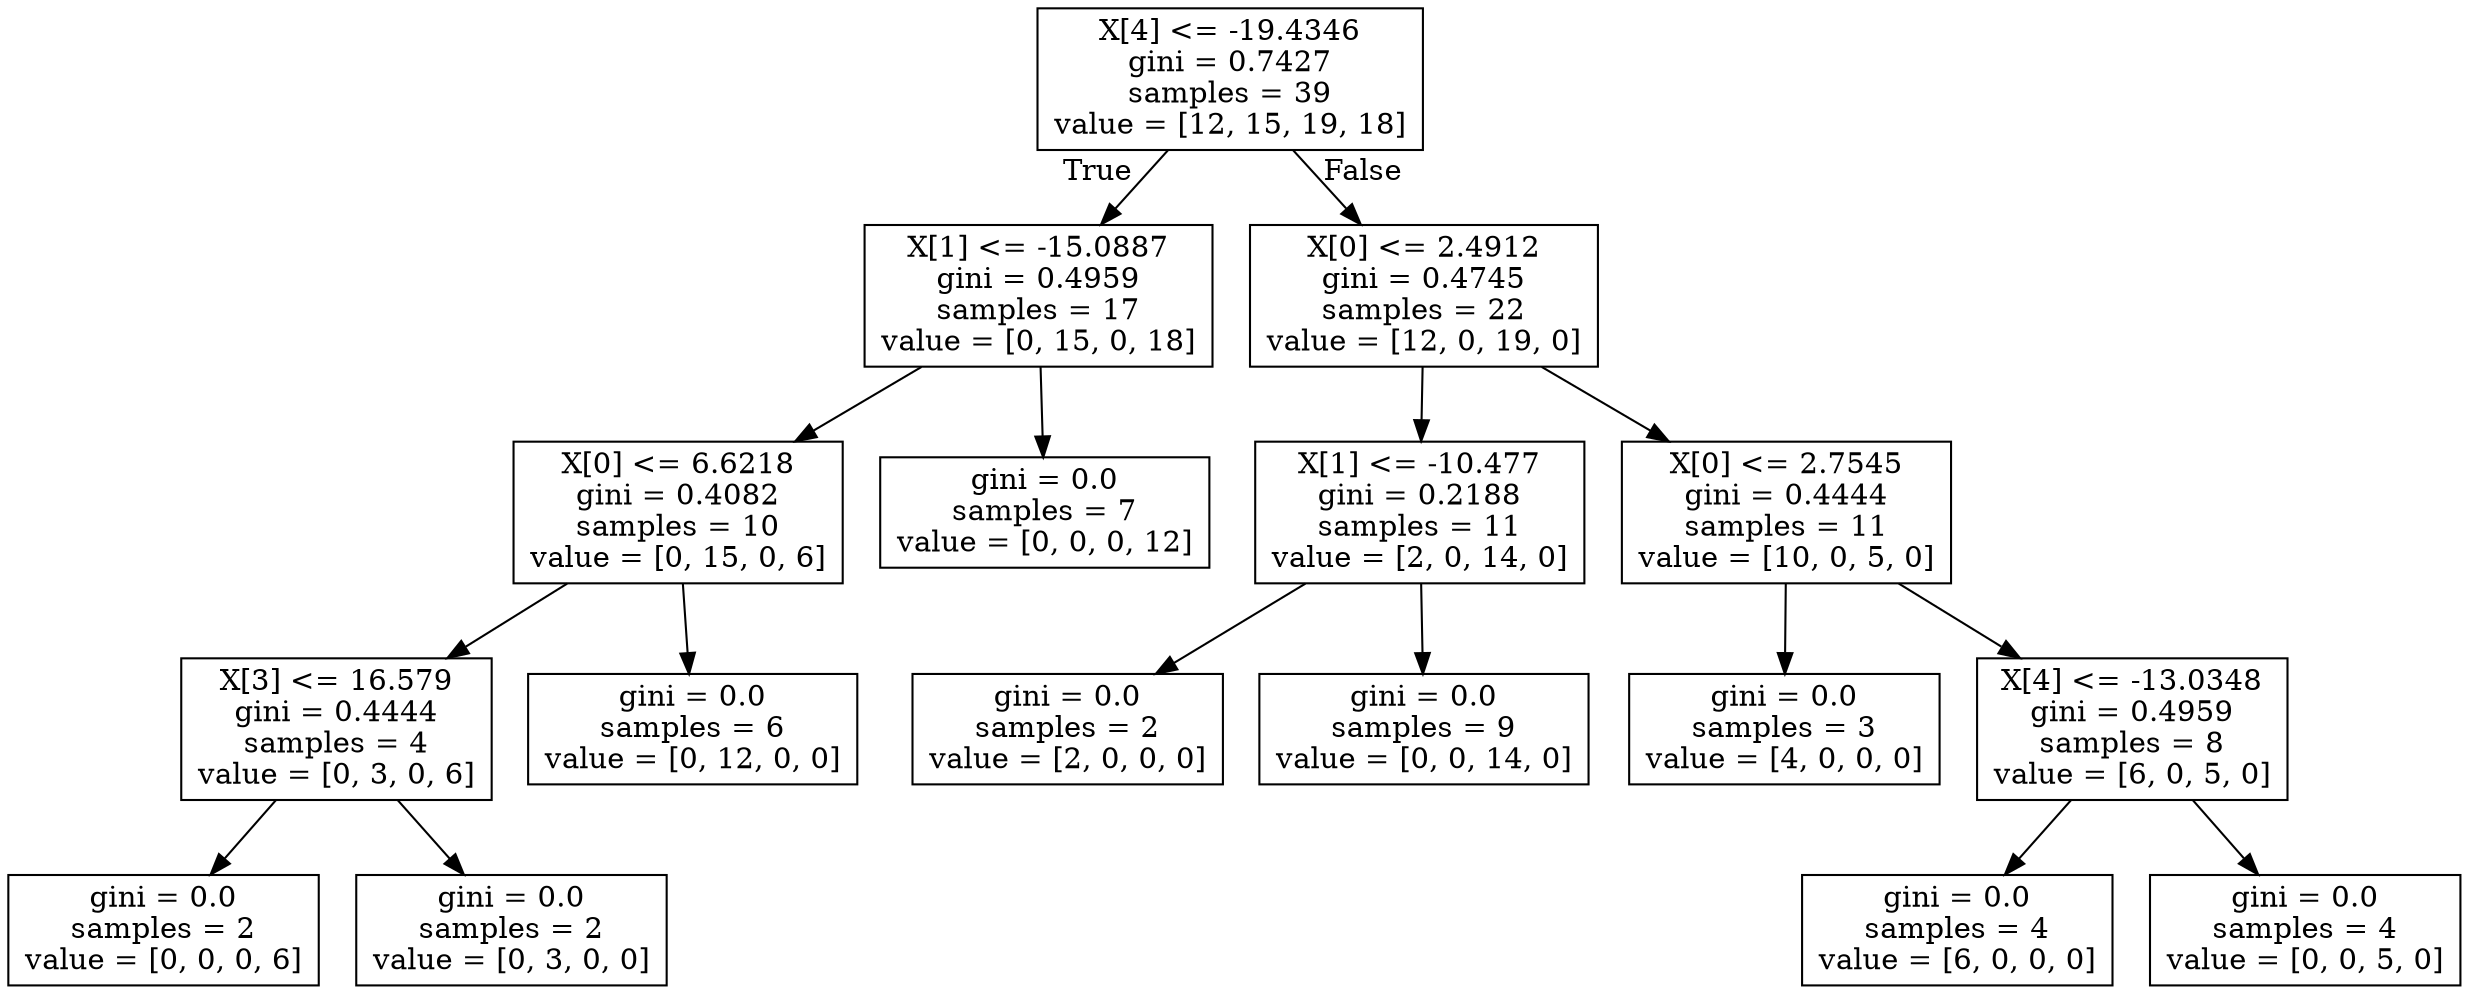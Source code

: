 digraph Tree {
node [shape=box] ;
0 [label="X[4] <= -19.4346\ngini = 0.7427\nsamples = 39\nvalue = [12, 15, 19, 18]"] ;
1 [label="X[1] <= -15.0887\ngini = 0.4959\nsamples = 17\nvalue = [0, 15, 0, 18]"] ;
0 -> 1 [labeldistance=2.5, labelangle=45, headlabel="True"] ;
2 [label="X[0] <= 6.6218\ngini = 0.4082\nsamples = 10\nvalue = [0, 15, 0, 6]"] ;
1 -> 2 ;
3 [label="X[3] <= 16.579\ngini = 0.4444\nsamples = 4\nvalue = [0, 3, 0, 6]"] ;
2 -> 3 ;
4 [label="gini = 0.0\nsamples = 2\nvalue = [0, 0, 0, 6]"] ;
3 -> 4 ;
5 [label="gini = 0.0\nsamples = 2\nvalue = [0, 3, 0, 0]"] ;
3 -> 5 ;
6 [label="gini = 0.0\nsamples = 6\nvalue = [0, 12, 0, 0]"] ;
2 -> 6 ;
7 [label="gini = 0.0\nsamples = 7\nvalue = [0, 0, 0, 12]"] ;
1 -> 7 ;
8 [label="X[0] <= 2.4912\ngini = 0.4745\nsamples = 22\nvalue = [12, 0, 19, 0]"] ;
0 -> 8 [labeldistance=2.5, labelangle=-45, headlabel="False"] ;
9 [label="X[1] <= -10.477\ngini = 0.2188\nsamples = 11\nvalue = [2, 0, 14, 0]"] ;
8 -> 9 ;
10 [label="gini = 0.0\nsamples = 2\nvalue = [2, 0, 0, 0]"] ;
9 -> 10 ;
11 [label="gini = 0.0\nsamples = 9\nvalue = [0, 0, 14, 0]"] ;
9 -> 11 ;
12 [label="X[0] <= 2.7545\ngini = 0.4444\nsamples = 11\nvalue = [10, 0, 5, 0]"] ;
8 -> 12 ;
13 [label="gini = 0.0\nsamples = 3\nvalue = [4, 0, 0, 0]"] ;
12 -> 13 ;
14 [label="X[4] <= -13.0348\ngini = 0.4959\nsamples = 8\nvalue = [6, 0, 5, 0]"] ;
12 -> 14 ;
15 [label="gini = 0.0\nsamples = 4\nvalue = [6, 0, 0, 0]"] ;
14 -> 15 ;
16 [label="gini = 0.0\nsamples = 4\nvalue = [0, 0, 5, 0]"] ;
14 -> 16 ;
}